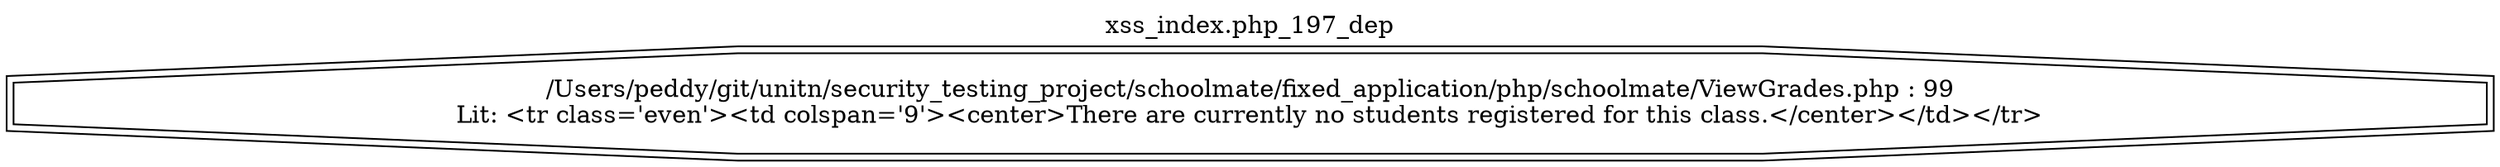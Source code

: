 digraph cfg {
  label="xss_index.php_197_dep";
  labelloc=t;
  n1 [shape=doubleoctagon, label="/Users/peddy/git/unitn/security_testing_project/schoolmate/fixed_application/php/schoolmate/ViewGrades.php : 99\nLit: <tr class='even'><td colspan='9'><center>There are currently no students registered for this class.</center></td></tr>\n"];
}
